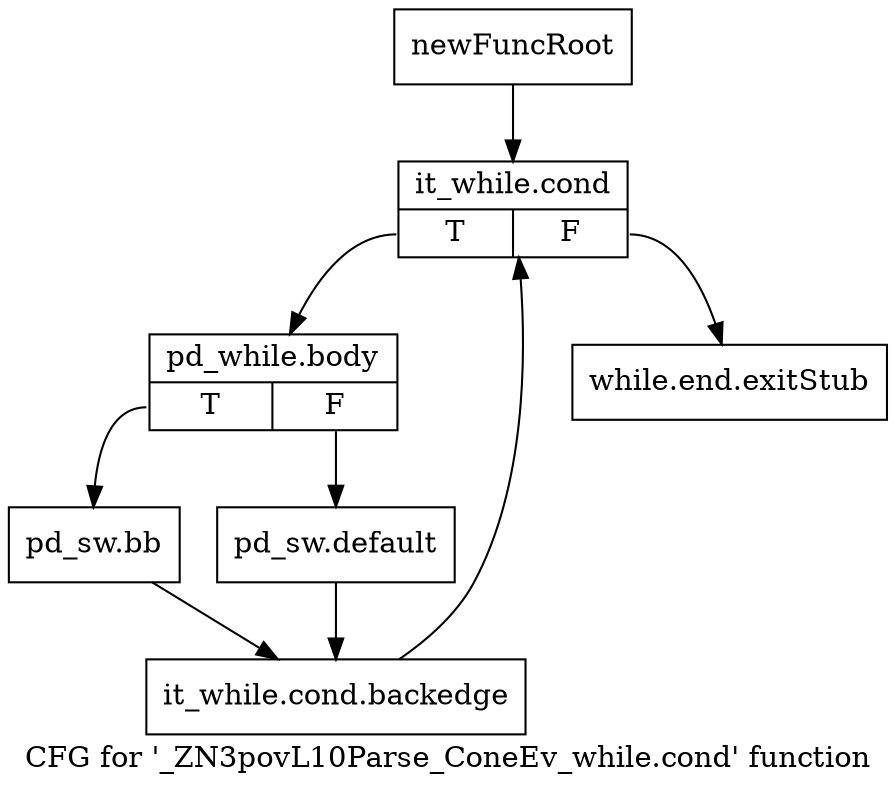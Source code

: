 digraph "CFG for '_ZN3povL10Parse_ConeEv_while.cond' function" {
	label="CFG for '_ZN3povL10Parse_ConeEv_while.cond' function";

	Node0x273a040 [shape=record,label="{newFuncRoot}"];
	Node0x273a040 -> Node0x27661a0;
	Node0x2766150 [shape=record,label="{while.end.exitStub}"];
	Node0x27661a0 [shape=record,label="{it_while.cond|{<s0>T|<s1>F}}"];
	Node0x27661a0:s0 -> Node0x27661f0;
	Node0x27661a0:s1 -> Node0x2766150;
	Node0x27661f0 [shape=record,label="{pd_while.body|{<s0>T|<s1>F}}"];
	Node0x27661f0:s0 -> Node0x2766290;
	Node0x27661f0:s1 -> Node0x2766240;
	Node0x2766240 [shape=record,label="{pd_sw.default}"];
	Node0x2766240 -> Node0x27662e0;
	Node0x2766290 [shape=record,label="{pd_sw.bb}"];
	Node0x2766290 -> Node0x27662e0;
	Node0x27662e0 [shape=record,label="{it_while.cond.backedge}"];
	Node0x27662e0 -> Node0x27661a0;
}
